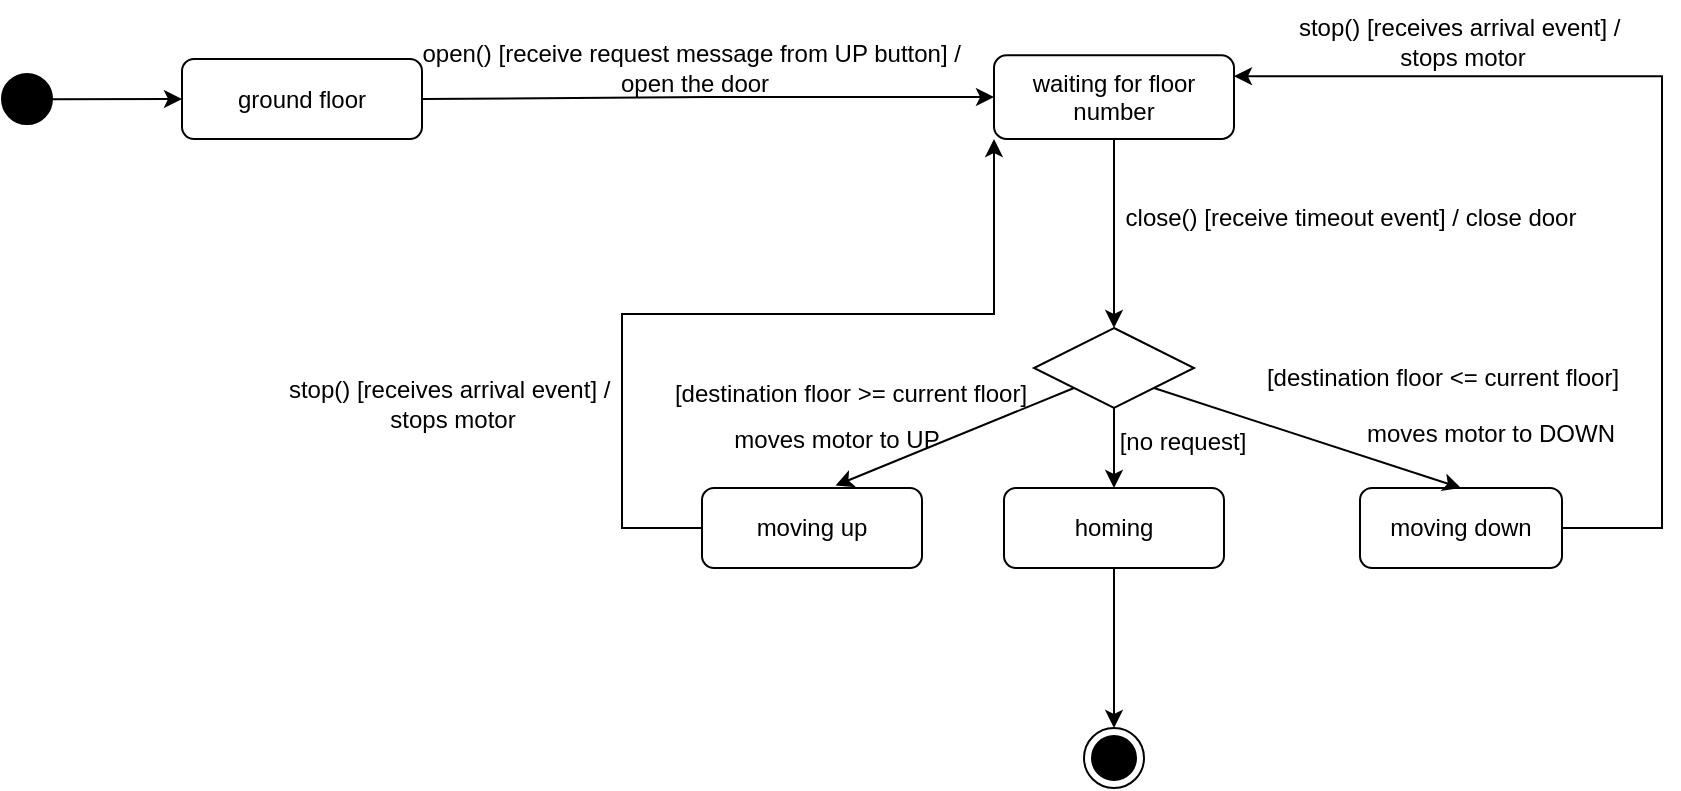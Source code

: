 <mxfile version="25.0.3">
  <diagram name="Page-1" id="9-wpnq_sEdF0mXbo2cfL">
    <mxGraphModel dx="1050" dy="522" grid="1" gridSize="10" guides="1" tooltips="1" connect="1" arrows="1" fold="1" page="1" pageScale="1" pageWidth="850" pageHeight="1100" math="0" shadow="0">
      <root>
        <mxCell id="0" />
        <mxCell id="1" parent="0" />
        <mxCell id="xSa6YYBrzTuCmYKirAXU-2" value="" style="ellipse;html=1;shape=endState;fillColor=strokeColor;" vertex="1" parent="1">
          <mxGeometry x="551" y="500" width="30" height="30" as="geometry" />
        </mxCell>
        <mxCell id="xSa6YYBrzTuCmYKirAXU-5" value="" style="rounded=0;orthogonalLoop=1;jettySize=auto;html=1;entryX=0;entryY=0.5;entryDx=0;entryDy=0;" edge="1" parent="1" source="xSa6YYBrzTuCmYKirAXU-3" target="xSa6YYBrzTuCmYKirAXU-16">
          <mxGeometry relative="1" as="geometry">
            <mxPoint x="200" y="185" as="targetPoint" />
          </mxGeometry>
        </mxCell>
        <mxCell id="xSa6YYBrzTuCmYKirAXU-3" value="" style="ellipse;whiteSpace=wrap;html=1;aspect=fixed;fillColor=#000000;" vertex="1" parent="1">
          <mxGeometry x="10" y="173" width="25" height="25" as="geometry" />
        </mxCell>
        <mxCell id="xSa6YYBrzTuCmYKirAXU-13" value="" style="edgeStyle=orthogonalEdgeStyle;rounded=0;orthogonalLoop=1;jettySize=auto;html=1;entryX=1;entryY=0.5;entryDx=0;entryDy=0;startArrow=classic;startFill=1;endArrow=none;endFill=0;" edge="1" parent="1" source="xSa6YYBrzTuCmYKirAXU-12" target="xSa6YYBrzTuCmYKirAXU-16">
          <mxGeometry relative="1" as="geometry">
            <mxPoint x="410" y="198" as="targetPoint" />
          </mxGeometry>
        </mxCell>
        <mxCell id="xSa6YYBrzTuCmYKirAXU-12" value="waiting for floor number" style="html=1;whiteSpace=wrap;rounded=1;horizontal=1;verticalAlign=top;" vertex="1" parent="1">
          <mxGeometry x="506" y="163.63" width="120" height="41.87" as="geometry" />
        </mxCell>
        <mxCell id="xSa6YYBrzTuCmYKirAXU-14" value="open() [receive request message from UP button] /&amp;nbsp;&lt;div&gt;open the door&lt;/div&gt;" style="text;html=1;align=center;verticalAlign=middle;resizable=0;points=[];autosize=1;strokeColor=none;fillColor=none;" vertex="1" parent="1">
          <mxGeometry x="206" y="150" width="300" height="40" as="geometry" />
        </mxCell>
        <mxCell id="xSa6YYBrzTuCmYKirAXU-16" value="ground floor" style="html=1;whiteSpace=wrap;rounded=1;horizontal=1;verticalAlign=middle;" vertex="1" parent="1">
          <mxGeometry x="100" y="165.5" width="120" height="40" as="geometry" />
        </mxCell>
        <mxCell id="xSa6YYBrzTuCmYKirAXU-18" value="" style="rhombus;whiteSpace=wrap;html=1;" vertex="1" parent="1">
          <mxGeometry x="526" y="300" width="80" height="40" as="geometry" />
        </mxCell>
        <mxCell id="xSa6YYBrzTuCmYKirAXU-19" value="" style="endArrow=classic;html=1;rounded=0;exitX=0.5;exitY=1;exitDx=0;exitDy=0;entryX=0.5;entryY=0;entryDx=0;entryDy=0;" edge="1" parent="1" source="xSa6YYBrzTuCmYKirAXU-12" target="xSa6YYBrzTuCmYKirAXU-18">
          <mxGeometry width="50" height="50" relative="1" as="geometry">
            <mxPoint x="330" y="330" as="sourcePoint" />
            <mxPoint x="380" y="280" as="targetPoint" />
          </mxGeometry>
        </mxCell>
        <mxCell id="xSa6YYBrzTuCmYKirAXU-20" value="close() [receive timeout event] / close door" style="text;html=1;align=center;verticalAlign=middle;resizable=0;points=[];autosize=1;strokeColor=none;fillColor=none;" vertex="1" parent="1">
          <mxGeometry x="559" y="230" width="250" height="30" as="geometry" />
        </mxCell>
        <mxCell id="xSa6YYBrzTuCmYKirAXU-22" value="moving up" style="rounded=1;whiteSpace=wrap;html=1;" vertex="1" parent="1">
          <mxGeometry x="360" y="380" width="110" height="40" as="geometry" />
        </mxCell>
        <mxCell id="xSa6YYBrzTuCmYKirAXU-23" value="" style="endArrow=classic;html=1;rounded=0;exitX=0;exitY=1;exitDx=0;exitDy=0;entryX=0.607;entryY=-0.03;entryDx=0;entryDy=0;entryPerimeter=0;" edge="1" parent="1" source="xSa6YYBrzTuCmYKirAXU-18" target="xSa6YYBrzTuCmYKirAXU-22">
          <mxGeometry width="50" height="50" relative="1" as="geometry">
            <mxPoint x="430" y="360" as="sourcePoint" />
            <mxPoint x="480" y="310" as="targetPoint" />
          </mxGeometry>
        </mxCell>
        <mxCell id="xSa6YYBrzTuCmYKirAXU-24" value="[destination floor &amp;gt;= current floor]" style="text;html=1;align=center;verticalAlign=middle;resizable=0;points=[];autosize=1;strokeColor=none;fillColor=none;" vertex="1" parent="1">
          <mxGeometry x="334" y="318" width="200" height="30" as="geometry" />
        </mxCell>
        <mxCell id="xSa6YYBrzTuCmYKirAXU-26" value="moves motor to UP" style="text;html=1;align=center;verticalAlign=middle;resizable=0;points=[];autosize=1;strokeColor=none;fillColor=none;" vertex="1" parent="1">
          <mxGeometry x="362" y="341" width="130" height="30" as="geometry" />
        </mxCell>
        <mxCell id="xSa6YYBrzTuCmYKirAXU-27" value="" style="endArrow=classic;html=1;rounded=0;exitX=0;exitY=0.5;exitDx=0;exitDy=0;entryX=0;entryY=1;entryDx=0;entryDy=0;edgeStyle=orthogonalEdgeStyle;" edge="1" parent="1" source="xSa6YYBrzTuCmYKirAXU-22" target="xSa6YYBrzTuCmYKirAXU-12">
          <mxGeometry width="50" height="50" relative="1" as="geometry">
            <mxPoint x="150" y="410" as="sourcePoint" />
            <mxPoint x="200" y="360" as="targetPoint" />
            <Array as="points">
              <mxPoint x="320" y="400" />
              <mxPoint x="320" y="293" />
              <mxPoint x="506" y="293" />
            </Array>
          </mxGeometry>
        </mxCell>
        <mxCell id="xSa6YYBrzTuCmYKirAXU-28" value="stop() [receives arrival event] /&amp;nbsp;&lt;div&gt;stops motor&lt;/div&gt;" style="text;html=1;align=center;verticalAlign=middle;resizable=0;points=[];autosize=1;strokeColor=none;fillColor=none;" vertex="1" parent="1">
          <mxGeometry x="140" y="318" width="190" height="40" as="geometry" />
        </mxCell>
        <mxCell id="xSa6YYBrzTuCmYKirAXU-29" value="homing" style="rounded=1;whiteSpace=wrap;html=1;" vertex="1" parent="1">
          <mxGeometry x="511" y="380" width="110" height="40" as="geometry" />
        </mxCell>
        <mxCell id="xSa6YYBrzTuCmYKirAXU-30" value="" style="endArrow=classic;html=1;rounded=0;exitX=0.5;exitY=1;exitDx=0;exitDy=0;" edge="1" parent="1" source="xSa6YYBrzTuCmYKirAXU-18" target="xSa6YYBrzTuCmYKirAXU-29">
          <mxGeometry width="50" height="50" relative="1" as="geometry">
            <mxPoint x="130" y="500" as="sourcePoint" />
            <mxPoint x="180" y="450" as="targetPoint" />
          </mxGeometry>
        </mxCell>
        <mxCell id="xSa6YYBrzTuCmYKirAXU-31" value="[no request]" style="text;html=1;align=center;verticalAlign=middle;resizable=0;points=[];autosize=1;strokeColor=none;fillColor=none;" vertex="1" parent="1">
          <mxGeometry x="555" y="342" width="90" height="30" as="geometry" />
        </mxCell>
        <mxCell id="xSa6YYBrzTuCmYKirAXU-32" value="" style="endArrow=classic;html=1;rounded=0;exitX=0.5;exitY=1;exitDx=0;exitDy=0;entryX=0.5;entryY=0;entryDx=0;entryDy=0;" edge="1" parent="1" source="xSa6YYBrzTuCmYKirAXU-29" target="xSa6YYBrzTuCmYKirAXU-2">
          <mxGeometry width="50" height="50" relative="1" as="geometry">
            <mxPoint x="210" y="500" as="sourcePoint" />
            <mxPoint x="260" y="450" as="targetPoint" />
          </mxGeometry>
        </mxCell>
        <mxCell id="xSa6YYBrzTuCmYKirAXU-33" value="moving down" style="rounded=1;whiteSpace=wrap;html=1;" vertex="1" parent="1">
          <mxGeometry x="689" y="380" width="101" height="40" as="geometry" />
        </mxCell>
        <mxCell id="xSa6YYBrzTuCmYKirAXU-34" value="" style="endArrow=classic;html=1;rounded=0;exitX=1;exitY=1;exitDx=0;exitDy=0;entryX=0.5;entryY=0;entryDx=0;entryDy=0;" edge="1" parent="1" source="xSa6YYBrzTuCmYKirAXU-18" target="xSa6YYBrzTuCmYKirAXU-33">
          <mxGeometry width="50" height="50" relative="1" as="geometry">
            <mxPoint x="690" y="350" as="sourcePoint" />
            <mxPoint x="740" y="300" as="targetPoint" />
          </mxGeometry>
        </mxCell>
        <mxCell id="xSa6YYBrzTuCmYKirAXU-35" value="[destination floor &amp;lt;= current floor]" style="text;html=1;align=center;verticalAlign=middle;resizable=0;points=[];autosize=1;strokeColor=none;fillColor=none;" vertex="1" parent="1">
          <mxGeometry x="630" y="310" width="200" height="30" as="geometry" />
        </mxCell>
        <mxCell id="xSa6YYBrzTuCmYKirAXU-36" value="moves motor to DOWN" style="text;html=1;align=center;verticalAlign=middle;resizable=0;points=[];autosize=1;strokeColor=none;fillColor=none;" vertex="1" parent="1">
          <mxGeometry x="679" y="338" width="150" height="30" as="geometry" />
        </mxCell>
        <mxCell id="xSa6YYBrzTuCmYKirAXU-37" value="" style="endArrow=classic;html=1;rounded=0;exitX=1;exitY=0.5;exitDx=0;exitDy=0;entryX=1;entryY=0.25;entryDx=0;entryDy=0;edgeStyle=orthogonalEdgeStyle;" edge="1" parent="1" source="xSa6YYBrzTuCmYKirAXU-33" target="xSa6YYBrzTuCmYKirAXU-12">
          <mxGeometry width="50" height="50" relative="1" as="geometry">
            <mxPoint x="790" y="550" as="sourcePoint" />
            <mxPoint x="840" y="500" as="targetPoint" />
            <Array as="points">
              <mxPoint x="840" y="400" />
              <mxPoint x="840" y="174" />
            </Array>
          </mxGeometry>
        </mxCell>
        <mxCell id="xSa6YYBrzTuCmYKirAXU-38" value="stop() [receives arrival event] /&amp;nbsp;&lt;div&gt;stops motor&lt;/div&gt;" style="text;html=1;align=center;verticalAlign=middle;resizable=0;points=[];autosize=1;strokeColor=none;fillColor=none;" vertex="1" parent="1">
          <mxGeometry x="644.5" y="136.5" width="190" height="40" as="geometry" />
        </mxCell>
      </root>
    </mxGraphModel>
  </diagram>
</mxfile>
